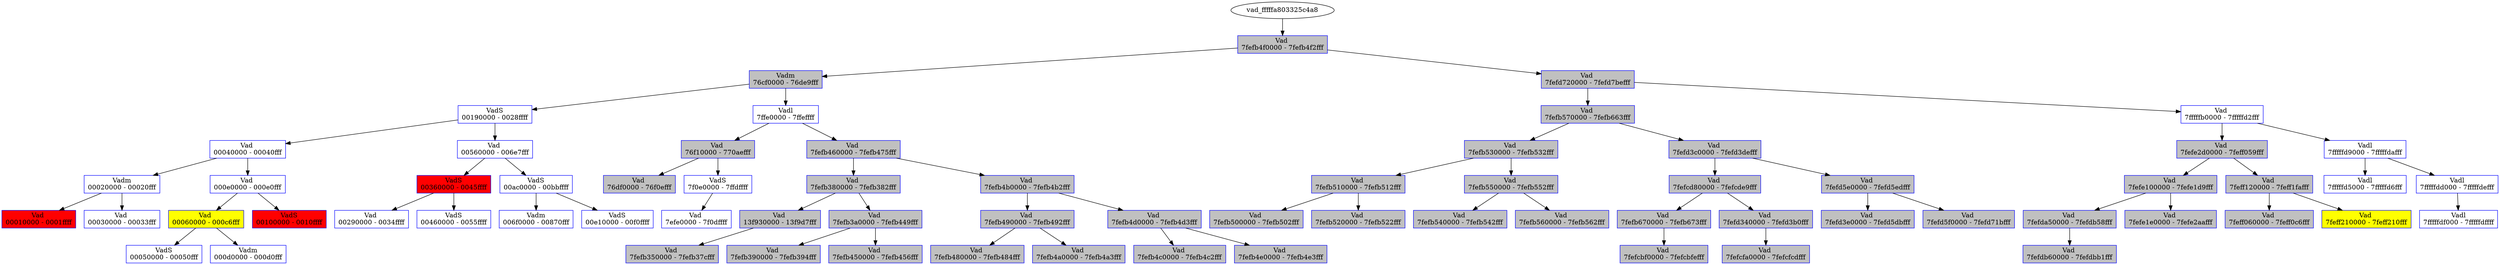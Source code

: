 /* Pid:    728 */
digraph processtree {
graph [rankdir = "TB"];
vad_fffffa803325c4a8 -> vad_fffffa803324b5b0
vad_fffffa803324b5b0 [label = "{ Vad \n7fefb4f0000 - 7fefb4f2fff }"shape = "record" color = "blue" style = "filled" fillcolor = "gray"];
vad_fffffa803324b5b0 -> vad_fffffa80331f7210
vad_fffffa80331f7210 [label = "{ Vadm\n76cf0000 - 76de9fff }"shape = "record" color = "blue" style = "filled" fillcolor = "gray"];
vad_fffffa80331f7210 -> vad_fffffa803325b8c0
vad_fffffa803325b8c0 [label = "{ VadS\n00190000 - 0028ffff }"shape = "record" color = "blue" style = "filled" fillcolor = "white"];
vad_fffffa803325b8c0 -> vad_fffffa8033250410
vad_fffffa8033250410 [label = "{ Vad \n00040000 - 00040fff }"shape = "record" color = "blue" style = "filled" fillcolor = "white"];
vad_fffffa8033250410 -> vad_fffffa80331eb580
vad_fffffa80331eb580 [label = "{ Vadm\n00020000 - 00020fff }"shape = "record" color = "blue" style = "filled" fillcolor = "white"];
vad_fffffa80331eb580 -> vad_fffffa8033250f80
vad_fffffa8033250f80 [label = "{ Vad \n00010000 - 0001ffff }"shape = "record" color = "blue" style = "filled" fillcolor = "red"];
vad_fffffa80331eb580 -> vad_fffffa8032536e30
vad_fffffa8032536e30 [label = "{ Vad \n00030000 - 00033fff }"shape = "record" color = "blue" style = "filled" fillcolor = "white"];
vad_fffffa8033250410 -> vad_fffffa8033261f80
vad_fffffa8033261f80 [label = "{ Vad \n000e0000 - 000e0fff }"shape = "record" color = "blue" style = "filled" fillcolor = "white"];
vad_fffffa8033261f80 -> vad_fffffa8033250bc0
vad_fffffa8033250bc0 [label = "{ Vad \n00060000 - 000c6fff }"shape = "record" color = "blue" style = "filled" fillcolor = "yellow"];
vad_fffffa8033250bc0 -> vad_fffffa80331de960
vad_fffffa80331de960 [label = "{ VadS\n00050000 - 00050fff }"shape = "record" color = "blue" style = "filled" fillcolor = "white"];
vad_fffffa8033250bc0 -> vad_fffffa8032a29910
vad_fffffa8032a29910 [label = "{ Vadm\n000d0000 - 000d0fff }"shape = "record" color = "blue" style = "filled" fillcolor = "white"];
vad_fffffa8033261f80 -> vad_fffffa803325f180
vad_fffffa803325f180 [label = "{ VadS\n00100000 - 0010ffff }"shape = "record" color = "blue" style = "filled" fillcolor = "red"];
vad_fffffa803325b8c0 -> vad_fffffa8031f80ea0
vad_fffffa8031f80ea0 [label = "{ Vad \n00560000 - 006e7fff }"shape = "record" color = "blue" style = "filled" fillcolor = "white"];
vad_fffffa8031f80ea0 -> vad_fffffa803240bac0
vad_fffffa803240bac0 [label = "{ VadS\n00360000 - 0045ffff }"shape = "record" color = "blue" style = "filled" fillcolor = "red"];
vad_fffffa803240bac0 -> vad_fffffa80332139d0
vad_fffffa80332139d0 [label = "{ Vad \n00290000 - 0034ffff }"shape = "record" color = "blue" style = "filled" fillcolor = "white"];
vad_fffffa803240bac0 -> vad_fffffa80332611f0
vad_fffffa80332611f0 [label = "{ VadS\n00460000 - 0055ffff }"shape = "record" color = "blue" style = "filled" fillcolor = "white"];
vad_fffffa8031f80ea0 -> vad_fffffa8032537280
vad_fffffa8032537280 [label = "{ VadS\n00ac0000 - 00bbffff }"shape = "record" color = "blue" style = "filled" fillcolor = "white"];
vad_fffffa8032537280 -> vad_fffffa8033216f70
vad_fffffa8033216f70 [label = "{ Vadm\n006f0000 - 00870fff }"shape = "record" color = "blue" style = "filled" fillcolor = "white"];
vad_fffffa8032537280 -> vad_fffffa80328154e0
vad_fffffa80328154e0 [label = "{ VadS\n00e10000 - 00f0ffff }"shape = "record" color = "blue" style = "filled" fillcolor = "white"];
vad_fffffa80331f7210 -> vad_fffffa8033251120
vad_fffffa8033251120 [label = "{ Vadl\n7ffe0000 - 7ffeffff }"shape = "record" color = "blue" style = "filled" fillcolor = "white"];
vad_fffffa8033251120 -> vad_fffffa803324e6c0
vad_fffffa803324e6c0 [label = "{ Vad \n76f10000 - 770aefff }"shape = "record" color = "blue" style = "filled" fillcolor = "gray"];
vad_fffffa803324e6c0 -> vad_fffffa803325b1a0
vad_fffffa803325b1a0 [label = "{ Vad \n76df0000 - 76f0efff }"shape = "record" color = "blue" style = "filled" fillcolor = "gray"];
vad_fffffa803324e6c0 -> vad_fffffa803324e520
vad_fffffa803324e520 [label = "{ VadS\n7f0e0000 - 7ffdffff }"shape = "record" color = "blue" style = "filled" fillcolor = "white"];
vad_fffffa803324e520 -> vad_fffffa8033250c50
vad_fffffa8033250c50 [label = "{ Vad \n7efe0000 - 7f0dffff }"shape = "record" color = "blue" style = "filled" fillcolor = "white"];
vad_fffffa8033251120 -> vad_fffffa8033251c30
vad_fffffa8033251c30 [label = "{ Vad \n7fefb460000 - 7fefb475fff }"shape = "record" color = "blue" style = "filled" fillcolor = "gray"];
vad_fffffa8033251c30 -> vad_fffffa80331fc270
vad_fffffa80331fc270 [label = "{ Vad \n7fefb380000 - 7fefb382fff }"shape = "record" color = "blue" style = "filled" fillcolor = "gray"];
vad_fffffa80331fc270 -> vad_fffffa803324ea00
vad_fffffa803324ea00 [label = "{ Vad \n13f930000 - 13f9d7fff }"shape = "record" color = "blue" style = "filled" fillcolor = "gray"];
vad_fffffa803324ea00 -> vad_fffffa80331e9660
vad_fffffa80331e9660 [label = "{ Vad \n7fefb350000 - 7fefb37cfff }"shape = "record" color = "blue" style = "filled" fillcolor = "gray"];
vad_fffffa80331fc270 -> vad_fffffa803321d860
vad_fffffa803321d860 [label = "{ Vad \n7fefb3a0000 - 7fefb449fff }"shape = "record" color = "blue" style = "filled" fillcolor = "gray"];
vad_fffffa803321d860 -> vad_fffffa8033203600
vad_fffffa8033203600 [label = "{ Vad \n7fefb390000 - 7fefb394fff }"shape = "record" color = "blue" style = "filled" fillcolor = "gray"];
vad_fffffa803321d860 -> vad_fffffa80332631e0
vad_fffffa80332631e0 [label = "{ Vad \n7fefb450000 - 7fefb456fff }"shape = "record" color = "blue" style = "filled" fillcolor = "gray"];
vad_fffffa8033251c30 -> vad_fffffa8033249670
vad_fffffa8033249670 [label = "{ Vad \n7fefb4b0000 - 7fefb4b2fff }"shape = "record" color = "blue" style = "filled" fillcolor = "gray"];
vad_fffffa8033249670 -> vad_fffffa803325ef80
vad_fffffa803325ef80 [label = "{ Vad \n7fefb490000 - 7fefb492fff }"shape = "record" color = "blue" style = "filled" fillcolor = "gray"];
vad_fffffa803325ef80 -> vad_fffffa8033253dc0
vad_fffffa8033253dc0 [label = "{ Vad \n7fefb480000 - 7fefb484fff }"shape = "record" color = "blue" style = "filled" fillcolor = "gray"];
vad_fffffa803325ef80 -> vad_fffffa8033261d70
vad_fffffa8033261d70 [label = "{ Vad \n7fefb4a0000 - 7fefb4a3fff }"shape = "record" color = "blue" style = "filled" fillcolor = "gray"];
vad_fffffa8033249670 -> vad_fffffa803325e9c0
vad_fffffa803325e9c0 [label = "{ Vad \n7fefb4d0000 - 7fefb4d3fff }"shape = "record" color = "blue" style = "filled" fillcolor = "gray"];
vad_fffffa803325e9c0 -> vad_fffffa80332607b0
vad_fffffa80332607b0 [label = "{ Vad \n7fefb4c0000 - 7fefb4c2fff }"shape = "record" color = "blue" style = "filled" fillcolor = "gray"];
vad_fffffa803325e9c0 -> vad_fffffa803325cbb0
vad_fffffa803325cbb0 [label = "{ Vad \n7fefb4e0000 - 7fefb4e3fff }"shape = "record" color = "blue" style = "filled" fillcolor = "gray"];
vad_fffffa803324b5b0 -> vad_fffffa8033257850
vad_fffffa8033257850 [label = "{ Vad \n7fefd720000 - 7fefd7befff }"shape = "record" color = "blue" style = "filled" fillcolor = "gray"];
vad_fffffa8033257850 -> vad_fffffa8033247370
vad_fffffa8033247370 [label = "{ Vad \n7fefb570000 - 7fefb663fff }"shape = "record" color = "blue" style = "filled" fillcolor = "gray"];
vad_fffffa8033247370 -> vad_fffffa803325eee0
vad_fffffa803325eee0 [label = "{ Vad \n7fefb530000 - 7fefb532fff }"shape = "record" color = "blue" style = "filled" fillcolor = "gray"];
vad_fffffa803325eee0 -> vad_fffffa803325fc60
vad_fffffa803325fc60 [label = "{ Vad \n7fefb510000 - 7fefb512fff }"shape = "record" color = "blue" style = "filled" fillcolor = "gray"];
vad_fffffa803325fc60 -> vad_fffffa803324e630
vad_fffffa803324e630 [label = "{ Vad \n7fefb500000 - 7fefb502fff }"shape = "record" color = "blue" style = "filled" fillcolor = "gray"];
vad_fffffa803325fc60 -> vad_fffffa803324ed60
vad_fffffa803324ed60 [label = "{ Vad \n7fefb520000 - 7fefb522fff }"shape = "record" color = "blue" style = "filled" fillcolor = "gray"];
vad_fffffa803325eee0 -> vad_fffffa8033219490
vad_fffffa8033219490 [label = "{ Vad \n7fefb550000 - 7fefb552fff }"shape = "record" color = "blue" style = "filled" fillcolor = "gray"];
vad_fffffa8033219490 -> vad_fffffa8033255400
vad_fffffa8033255400 [label = "{ Vad \n7fefb540000 - 7fefb542fff }"shape = "record" color = "blue" style = "filled" fillcolor = "gray"];
vad_fffffa8033219490 -> vad_fffffa80332594d0
vad_fffffa80332594d0 [label = "{ Vad \n7fefb560000 - 7fefb562fff }"shape = "record" color = "blue" style = "filled" fillcolor = "gray"];
vad_fffffa8033247370 -> vad_fffffa803325d660
vad_fffffa803325d660 [label = "{ Vad \n7fefd3c0000 - 7fefd3defff }"shape = "record" color = "blue" style = "filled" fillcolor = "gray"];
vad_fffffa803325d660 -> vad_fffffa80331c0bd0
vad_fffffa80331c0bd0 [label = "{ Vad \n7fefcd80000 - 7fefcde9fff }"shape = "record" color = "blue" style = "filled" fillcolor = "gray"];
vad_fffffa80331c0bd0 -> vad_fffffa8033da0e40
vad_fffffa8033da0e40 [label = "{ Vad \n7fefb670000 - 7fefb673fff }"shape = "record" color = "blue" style = "filled" fillcolor = "gray"];
vad_fffffa8033da0e40 -> vad_fffffa80328f8010
vad_fffffa80328f8010 [label = "{ Vad \n7fefcbf0000 - 7fefcbfefff }"shape = "record" color = "blue" style = "filled" fillcolor = "gray"];
vad_fffffa80331c0bd0 -> vad_fffffa803325f9e0
vad_fffffa803325f9e0 [label = "{ Vad \n7fefd340000 - 7fefd3b0fff }"shape = "record" color = "blue" style = "filled" fillcolor = "gray"];
vad_fffffa803325f9e0 -> vad_fffffa803241a4e0
vad_fffffa803241a4e0 [label = "{ Vad \n7fefcfa0000 - 7fefcfcdfff }"shape = "record" color = "blue" style = "filled" fillcolor = "gray"];
vad_fffffa803325d660 -> vad_fffffa8033261ef0
vad_fffffa8033261ef0 [label = "{ Vad \n7fefd5e0000 - 7fefd5edfff }"shape = "record" color = "blue" style = "filled" fillcolor = "gray"];
vad_fffffa8033261ef0 -> vad_fffffa8033262d90
vad_fffffa8033262d90 [label = "{ Vad \n7fefd3e0000 - 7fefd5dbfff }"shape = "record" color = "blue" style = "filled" fillcolor = "gray"];
vad_fffffa8033261ef0 -> vad_fffffa8033263270
vad_fffffa8033263270 [label = "{ Vad \n7fefd5f0000 - 7fefd71bfff }"shape = "record" color = "blue" style = "filled" fillcolor = "gray"];
vad_fffffa8033257850 -> vad_fffffa80332497f0
vad_fffffa80332497f0 [label = "{ Vad \n7fffffb0000 - 7fffffd2fff }"shape = "record" color = "blue" style = "filled" fillcolor = "white"];
vad_fffffa80332497f0 -> vad_fffffa8033264a40
vad_fffffa8033264a40 [label = "{ Vad \n7fefe2d0000 - 7feff059fff }"shape = "record" color = "blue" style = "filled" fillcolor = "gray"];
vad_fffffa8033264a40 -> vad_fffffa8033263900
vad_fffffa8033263900 [label = "{ Vad \n7fefe100000 - 7fefe1d9fff }"shape = "record" color = "blue" style = "filled" fillcolor = "gray"];
vad_fffffa8033263900 -> vad_fffffa8032536f80
vad_fffffa8032536f80 [label = "{ Vad \n7fefda50000 - 7fefdb58fff }"shape = "record" color = "blue" style = "filled" fillcolor = "gray"];
vad_fffffa8032536f80 -> vad_fffffa8032a23f80
vad_fffffa8032a23f80 [label = "{ Vad \n7fefdb60000 - 7fefdbb1fff }"shape = "record" color = "blue" style = "filled" fillcolor = "gray"];
vad_fffffa8033263900 -> vad_fffffa8033262e20
vad_fffffa8033262e20 [label = "{ Vad \n7fefe1e0000 - 7fefe2aafff }"shape = "record" color = "blue" style = "filled" fillcolor = "gray"];
vad_fffffa8033264a40 -> vad_fffffa803325fb40
vad_fffffa803325fb40 [label = "{ Vad \n7feff120000 - 7feff1fafff }"shape = "record" color = "blue" style = "filled" fillcolor = "gray"];
vad_fffffa803325fb40 -> vad_fffffa803325f950
vad_fffffa803325f950 [label = "{ Vad \n7feff060000 - 7feff0c6fff }"shape = "record" color = "blue" style = "filled" fillcolor = "gray"];
vad_fffffa803325fb40 -> vad_fffffa803325b910
vad_fffffa803325b910 [label = "{ Vad \n7feff210000 - 7feff210fff }"shape = "record" color = "blue" style = "filled" fillcolor = "yellow"];
vad_fffffa80332497f0 -> vad_fffffa8033212400
vad_fffffa8033212400 [label = "{ Vadl\n7fffffd9000 - 7fffffdafff }"shape = "record" color = "blue" style = "filled" fillcolor = "white"];
vad_fffffa8033212400 -> vad_fffffa803281af70
vad_fffffa803281af70 [label = "{ Vadl\n7fffffd5000 - 7fffffd6fff }"shape = "record" color = "blue" style = "filled" fillcolor = "white"];
vad_fffffa8033212400 -> vad_fffffa8033255490
vad_fffffa8033255490 [label = "{ Vadl\n7fffffdd000 - 7fffffdefff }"shape = "record" color = "blue" style = "filled" fillcolor = "white"];
vad_fffffa8033255490 -> vad_fffffa8033258400
vad_fffffa8033258400 [label = "{ Vadl\n7fffffdf000 - 7fffffdffff }"shape = "record" color = "blue" style = "filled" fillcolor = "white"];
}
